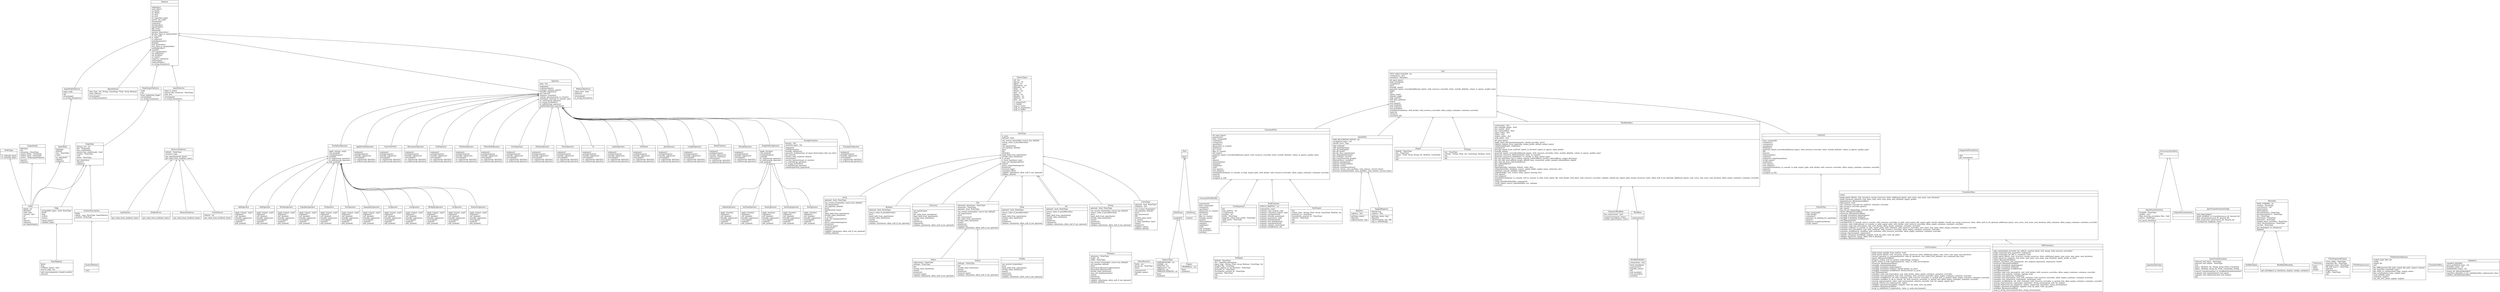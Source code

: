digraph "classes_janis_core" {
charset="utf-8"
rankdir=BT
"0" [label="{AddOperator|\l|apply_to(arg1, arg2)\largtypes()\lcwl_symbol()\lfriendly_signature()\lreturntype()\lsymbol()\lwdl_symbol()\l}", shape="record"];
"1" [label="{AliasSelector|data_type : Int, String, UnionType, Float, Array, Boolean\linner_selector\l|returntype()\lto_string_formatter()\l}", shape="record"];
"2" [label="{AndOperator|\l|apply_to(arg1, arg2)\largtypes()\lcwl_symbol()\lfriendly_signature()\lreturntype()\lsymbol()\lwdl_symbol()\l}", shape="record"];
"3" [label="{ApplyPrefixOperator|\l|argtypes()\levaluate(inputs)\lfriendly_signature()\lreturntype()\lto_cwl(unwrap_operator)\lto_wdl(unwrap_operator)\l}", shape="record"];
"4" [label="{Array|optional : bool, NoneType\l|can_receive_from(other, source_has_default)\lcwl_input(value)\lcwl_type(has_default)\ldoc()\lfundamental_type()\lid()\linput_field_from_input(meta)\linvalid_value_hint(meta)\lis_array()\lmap_cwl_type(parameter)\lname()\lparse_value(valuetoparse)\lprimitive()\lreceived_type()\lschema(cls)\lsubtype()\lvalidate_value(meta, allow_null_if_not_optional)\lwdl(has_default)\l}", shape="record"];
"5" [label="{AsBoolOperator|\l|apply_to(value)\largtypes()\lcwl_symbol()\lfriendly_signature()\lreturntype()\lsymbol()\lwdl_symbol()\l}", shape="record"];
"6" [label="{AsFloatOperator|\l|apply_to(value)\largtypes()\lcwl_symbol()\lfriendly_signature()\lreturntype()\lsymbol()\lwdl_symbol()\l}", shape="record"];
"7" [label="{AsIntOperator|\l|apply_to(value)\largtypes()\lcwl_symbol()\lfriendly_signature()\lreturntype()\lsymbol()\lwdl_symbol()\l}", shape="record"];
"8" [label="{AsStringOperator|\l|apply_to(value)\largtypes()\lcwl_symbol()\lfriendly_signature()\lreturntype()\lsymbol()\lwdl_symbol()\l}", shape="record"];
"9" [label="{AssertNotNull|\l|argtypes()\levaluate(inputs)\lfriendly_signature()\lreturntype()\lto_cwl(unwrap_operator)\lto_wdl(unwrap_operator)\l}", shape="record"];
"10" [label="{BasenameOperator|\l|argtypes()\levaluate(inputs)\lfriendly_signature()\lreturntype()\lto_cwl(unwrap_operator)\lto_wdl(unwrap_operator)\l}", shape="record"];
"11" [label="{BatchRunTool|fields : set\lgroup_by : NoneType\linner\l|constructor()\lfriendly_name()\lid()\l}", shape="record"];
"12" [label="{Boolean|optional : bool, NoneType\l|coerce_value_if_possible(value)\ldoc()\linput_field_from_input(meta)\linvalid_value_hint(meta)\lname()\lprimitive()\lvalidate_value(meta, allow_null_if_not_optional)\l}", shape="record"];
"13" [label="{CaptureType|CHROMOSOME : str\lEXOME : str\lNINETYX : str\lTARGETED : str\lTHIRTYX : str\lTHREEHUNDREDX : str\l|key()\lsymbols()\l}", shape="record"];
"14" [label="{CeilOperator|\l|argtypes()\levaluate(inputs)\lfriendly_signature()\lreturntype()\lto_cwl(unwrap_operator)\lto_wdl(unwrap_operator)\l}", shape="record"];
"15" [label="{CodeTool|\l|base_command()\lcontainer()\lcontainers()\lcpus(hints)\ldisk(hints)\lgenerate_inputs_override(additional_inputs, with_resource_overrides, hints, include_defaults, values_to_ignore, quality_type)\lid()\linputs()\lmemory(hints)\loutputs()\lprepared_script(translation)\lscript_name()\ltime(hints)\ltool_inputs()\ltool_outputs()\ltranslate(translation, to_console, to_disk, export_path, with_docker, with_resource_overrides, allow_empty_container, container_override)\ltype(cls)\lversion()\lwrapped_in_wf()\l}", shape="record"];
"16" [label="{CommandTool|\l|all_input_keys()\larguments()\lbase_command()\lcontainer()\lcontainers()\lcpus(hints)\ldirectories_to_create()\ldisk(hints)\lenv_vars()\lfiles_to_create()\lfull_name()\lgenerate_inputs_override(additional_inputs, with_resource_overrides, hints, include_defaults, values_to_ignore, quality_type)\lhelp()\lid()\linputs()\lmemory(hints)\loutputs()\ltime(hints)\ltool()\ltool_inputs()\ltool_outputs()\ltranslate(translation, to_console, to_disk, export_path, with_docker, with_resource_overrides, allow_empty_container, container_override)\ltype(cls)\lversion()\lwrapped_in_wf()\l}", shape="record"];
"17" [label="{CommandToolBuilder|\l|arguments()\lbase_command()\lcontainer()\lcpus(hints)\ldirectories_to_create()\ldisk(hints)\lenv_vars()\lfiles_to_create()\lfriendly_name()\linputs()\lmemory(hints)\loutputs()\ltime(hints)\ltool()\ltool_module()\ltool_provider()\lversion()\l}", shape="record"];
"19" [label="{CpuSelector|\l|get_value_from_tool(tool, hints)\l}", shape="record"];
"21" [label="{CwlTranslator|\l|build_initial_workdir_from_tool(cls, tool)\lbuild_inputs_file(cls, tool, recursive, merge_resources, hints, additional_inputs, max_cores, max_mem, max_duration)\lconvert_operator_to_commandtool(cls, step_id, operators, tool, select_first_element, use_command_line_tool)\linputs_filename(workflow)\lprepare_output_eval_for_python_codetool(tag, outtype)\lquote_values_if_code_environment(cls, value, is_code_environment)\lresources_filename(workflow)\lstringify_commentedmap(m)\lstringify_translated_inputs(inputs)\lstringify_translated_tool(tool, should_format, as_json)\lstringify_translated_workflow(wf, should_format, as_json)\ltool_filename(tool)\ltranslate_code_tool_internal(cls, tool, with_docker, allow_empty_container, container_override)\ltranslate_tool_internal(cls, tool, with_container, with_resource_overrides, allow_empty_container, container_override)\ltranslate_workflow(cls, wf, with_container, with_resource_overrides, is_nested_tool, is_packed, allow_empty_container, container_override)\ltranslate_workflow_to_all_in_one(cls, wf, with_resource_overrides, is_nested_tool, allow_empty_container, container_override)\lunwrap_expression(cls, value, code_environment, selector_override, tool, for_output, inputs_dict)\lunwrap_selector_for_reference(cls, value)\lvalidate_command_for(wfpath, inppath, tools_dir_path, tools_zip_path)\lworkflow_filename(workflow)\lwrap_in_codeblock_if_required(cls, value, is_code_environment)\l}", shape="record"];
"22" [label="{DataType|is_prim\loptional : bool\l|can_receive_from(other, source_has_default)\lcoerce_value_if_possible(value)\lcopy()\lcwl_input(value)\lcwl_type(has_default)\ldoc()\lid()\lidentify()\linput_field_from_input(meta)\linvalid_value_hint(meta)\lis_array()\lis_base_type(base_type)\lmap_cwl_type(parameter)\lname()\lparse_value(valuetoparse)\lprimitive()\lreceived_type()\lsecondary_files()\lvalidate_value(meta, allow_null_if_not_optional)\lwdl(has_default)\l}", shape="record"];
"23" [label="{Directory|\l|cwl_input(value)\ldoc()\lget_value_from_meta(meta)\linput_field_from_input(meta)\linvalid_value_hint(meta)\lname()\lprimitive()\lschema(cls)\lvalidate_value(meta, allow_null_if_not_optional)\l}", shape="record"];
"24" [label="{DiskSelector|\l|get_value_from_tool(tool, hints)\l}", shape="record"];
"25" [label="{DivideOperator|\l|apply_to(arg1, arg2)\largtypes()\lcwl_symbol()\lfriendly_signature()\lreturntype()\lsymbol()\lwdl_symbol()\l}", shape="record"];
"26" [label="{DocumentationMeta|doc\l|}", shape="record"];
"27" [label="{Double|\l|can_receive_from(other)\ldoc()\linput_field_from_input(meta)\linvalid_value_hint(meta)\lname()\lprimitive()\lschema(cls)\lvalidate_value(meta, allow_null_if_not_optional)\l}", shape="record"];
"29" [label="{DynamicWorkflow|has_constructed : bool\l|constructor(inputs, hints)\lmodify_inputs(inputs, hints)\l}", shape="record"];
"30" [label="{Edge|compatible_types : bool, NoneType\lfinish\lftag\lscatter\lsource\l|check_types()\lvalidate_tags()\l}", shape="record"];
"31" [label="{Engine|CROMWELL : str\l|key()\lsymbols()\l}", shape="record"];
"32" [label="{EqualityOperator|\l|apply_to(arg1, arg2)\largtypes()\lcwl_symbol()\lfriendly_signature()\lreturntype()\lsymbol()\lwdl_symbol()\l}", shape="record"];
"34" [label="{File|alternate_extensions : NoneType\lextension : NoneType\loptional : bool, NoneType\l|can_receive_from(other, source_has_default)\lcwl_input(value)\ldoc()\lget_extensions()\lget_value_from_meta(meta)\linvalid_value_hint(meta)\lname()\lprimitive()\lschema(cls)\lvalidate_value(meta, allow_null_if_not_optional)\l}", shape="record"];
"35" [label="{FileSizeOperator|\l|argtypes()\levaluate(inputs)\lfriendly_signature()\lreturntype()\lto_cwl(unwrap_operator)\lto_wdl(unwrap_operator)\l}", shape="record"];
"36" [label="{Filename|extension : NoneType\lprefix : str\lsuffix : NoneType\l|can_receive_from(other, source_has_default)\lcwl_type(has_default)\ldoc()\lgenerated_filename(replacements)\lgenerated_filenamecwl()\linvalid_value_hint(meta)\lmap_cwl_type(parameter)\lname()\lprimitive()\lschema(cls)\lvalidate_value(meta, allow_null_if_not_optional)\lwdl(has_default)\l}", shape="record"];
"37" [label="{FilterNullOperator|\l|argtypes()\levaluate(inputs)\lfriendly_signature()\lreturntype()\lto_cwl(unwrap_operator)\lto_wdl(unwrap_operator)\l}", shape="record"];
"38" [label="{FirstOperator|\l|argtypes()\levaluate(inputs)\lfriendly_signature()\lreturntype()\lto_cwl(unwrap_operator)\lto_wdl(unwrap_operator)\l}", shape="record"];
"39" [label="{FlattenOperator|\l|argtypes()\levaluate(inputs)\lfriendly_signature()\lreturntype()\lto_cwl(unwrap_operator)\lto_wdl(unwrap_operator)\l}", shape="record"];
"40" [label="{Float|optional : bool, NoneType\l|coerce_value_if_possible(value)\ldoc()\linput_field_from_input(meta)\linvalid_value_hint(meta)\lname()\lprimitive()\lvalidate_value(meta, allow_null_if_not_optional)\l}", shape="record"];
"41" [label="{FloorOperator|\l|argtypes()\levaluate(inputs)\lfriendly_signature()\lreturntype()\lto_cwl(unwrap_operator)\lto_wdl(unwrap_operator)\l}", shape="record"];
"42" [label="{GtOperator|\l|apply_to(arg1, arg2)\largtypes()\lcwl_symbol()\lfriendly_signature()\lreturntype()\lsymbol()\lwdl_symbol()\l}", shape="record"];
"43" [label="{GteOperator|\l|apply_to(arg1, arg2)\largtypes()\lcwl_symbol()\lfriendly_signature()\lreturntype()\lsymbol()\lwdl_symbol()\l}", shape="record"];
"44" [label="{Hint|\l|key()\l}", shape="record"];
"45" [label="{HintArray|\l|items()\l}", shape="record"];
"46" [label="{HintEnum|\l|symbols()\l}", shape="record"];
"47" [label="{If|\l|argtypes()\levaluate(inputs)\lfriendly_signature()\lreturntype()\lto_cwl(unwrap_operator)\lto_wdl(unwrap_operator)\l}", shape="record"];
"49" [label="{IndexOperator|\l|argtypes()\levaluate(inputs)\lfriendly_signature()\lreturntype()\lto_cwl(unwrap_operator)\lto_wdl(unwrap_operator)\l}", shape="record"];
"50" [label="{InequalityOperator|\l|apply_to(arg1, arg2)\largtypes()\lcwl_symbol()\lfriendly_signature()\lreturntype()\lsymbol()\lwdl_symbol()\l}", shape="record"];
"51" [label="{InputDocumentation|example : NoneType\lquality : user\lskip_sourcing_secondary_files : bool\lsource : NoneType\l|try_parse_from(doc)\l}", shape="record"];
"52" [label="{InputNode|datatype\ldefault\ldoc : NoneType\lvalue\l|as_operator()\linputs()\loutputs()\l}", shape="record"];
"53" [label="{InputNodeSelector|input_node\l|id()\lreturntype()\lto_string_formatter()\l}", shape="record"];
"54" [label="{InputQualityType|\l|}", shape="record"];
"55" [label="{InputSelector|input_to_select\lremove_file_extension : NoneType\ltype_hint\l|returntype()\lto_string_formatter()\l}", shape="record"];
"56" [label="{Int|optional : bool, NoneType\l|coerce_value_if_possible(value)\ldoc()\linput_field_from_input(meta)\linvalid_value_hint(meta)\lname()\lprimitive()\lschema(cls)\lvalidate_value(meta, allow_null_if_not_optional)\l}", shape="record"];
"61" [label="{IsDefined|\l|argtypes()\levaluate(inputs)\lfriendly_signature()\lreturntype()\lto_cwl(unwrap_operator)\lto_wdl(unwrap_operator)\l}", shape="record"];
"62" [label="{JanisShed|MAX_RECURSION_DEPTH : int\lrecognised_types : set\lshould_trace : bool\l|add_tool(tool)\ladd_type(datatype)\lget_all_datatypes()\lget_all_tools()\lget_by_class_name(name)\lget_datatype(datatype)\lget_tool(tool, version)\lget_transformation_graph()\lhydrate(force, modules)\lhydrate_datapoints()\lhydrate_from(modules)\lhydrate_tools()\lhydrate_transformations()\lprocess_cls(cls, seen_modules, seen_classes, current_layer)\ltraverse_module(module, seen_modules, seen_classes, current_layer)\l}", shape="record"];
"63" [label="{JanisTransformation|relevant_tool_input : NoneType\lrelevant_tool_output : NoneType\ltool\ltype1 : Boolean, Int, String, Array, Float, UnionType\ltype2 : Boolean, Array, Int, Float, UnionType, String\l|convert_transformations_to_workflow(transformations)\levaluate_tool_input(relevant_tool_input)\levaluate_tool_output(relevant_tool_output)\lid()\l}", shape="record"];
"64" [label="{JanisTransformationGraph|\l|add_edges(edges)\lbuild_workflow_to_translate(source_dt, desired_dt)\lfind_connection(source_dt, desired_dt)\lfind_connection_inner(source_dt, desired_dt)\ltrace(parent_mapping, start)\l}", shape="record"];
"65" [label="{JoinOperator|\l|argtypes()\levaluate(inputs)\lfriendly_signature()\lreturntype()\lto_cwl(unwrap_operator)\lto_wdl(unwrap_operator)\l}", shape="record"];
"66" [label="{LengthOperator|\l|argtypes()\levaluate(inputs)\lfriendly_signature()\lreturntype()\lto_cwl(unwrap_operator)\lto_wdl(unwrap_operator)\l}", shape="record"];
"69" [label="{LtOperator|\l|apply_to(arg1, arg2)\largtypes()\lcwl_symbol()\lfriendly_signature()\lreturntype()\lsymbol()\lwdl_symbol()\l}", shape="record"];
"70" [label="{LteOperator|\l|apply_to(arg1, arg2)\largtypes()\lcwl_symbol()\lfriendly_signature()\lreturntype()\lsymbol()\lwdl_symbol()\l}", shape="record"];
"71" [label="{MemorySelector|\l|get_value_from_tool(tool, hints)\l}", shape="record"];
"72" [label="{Metadata|DATE_FORMAT : str\lcitation : NoneType\lcontributors : list\ldateCreated\ldateUpdated\ldocumentation : NoneType\ldocumentationUrl : NoneType\ldoi : NoneType\linstitution : NoneType\lkeywords : NoneType\lsample_input_overrides : NoneType\lshort_documentation : NoneType\lversion : NoneType\l|get_dict(object_to_checksum)\lupdate()\l}", shape="record"];
"73" [label="{MultiplyOperator|\l|apply_to(arg1, arg2)\largtypes()\lcwl_symbol()\lfriendly_signature()\lreturntype()\lsymbol()\lwdl_symbol()\l}", shape="record"];
"74" [label="{NativeTypes|all : list\lkArray : str\lkBool : str\lkDirectory : str\lkDouble : str\lkFile : str\lkFloat : str\lkInt : str\lkLong : str\lkStderr : str\lkStdout : str\lkStr : str\l|is_primitive(t)\lis_valid(t)\lmap_to_cwl(t)\lmap_to_primitive(t)\lmap_to_wdl(t)\l}", shape="record"];
"75" [label="{Node|depth : int\lidentifier\lnode_type\lsources : dict\lwf\l|id()\linputs()\loutputs()\lset_depth(depth)\l}", shape="record"];
"77" [label="{NodeType|\l|to_col(node_type)\lto_str(node_type)\l}", shape="record"];
"79" [label="{NotOperator|\l|apply_to(value)\largtypes()\lcwl_symbol()\lfriendly_signature()\lreturntype()\lsymbol()\lwdl_symbol()\l}", shape="record"];
"80" [label="{Operator|args : list\l|argtypes()\levaluate(inputs)\levaluate_arg(arg, inputs)\lfriendly_signature()\lget_leaves()\lrequires_contents()\lrewrite_operator(args_to_rewrite)\lsubstitute_arg(args_to_rewrite, arg)\lto_cwl(unwrap_operator)\lto_string_formatter()\lto_wdl(unwrap_operator)\lvalidate(perform_typecheck)\l}", shape="record"];
"81" [label="{OrOperator|\l|apply_to(arg1, arg2)\largtypes()\lcwl_symbol()\lfriendly_signature()\lreturntype()\lsymbol()\lwdl_symbol()\l}", shape="record"];
"82" [label="{OutputDocumentation|\l|}", shape="record"];
"83" [label="{OutputNode|datatype\ldoc\lextension : NoneType\loutput_folder : NoneType\loutput_name : NoneType\lsource : StepOutputSelector\l|inputs()\loutputs()\l}", shape="record"];
"86" [label="{PythonTool|\l|base_command()\lcode_block()\lcontainer()\lgenerate_cli_binding_for_input(inp)\linputs()\lprepared_script(translation)\lscript_name()\l}", shape="record"];
"87" [label="{ReadContents|\l|argtypes()\levaluate(inputs)\lfriendly_signature()\lrequires_contents()\lreturntype()\lto_cwl(unwrap_operator)\lto_wdl(unwrap_operator)\l}", shape="record"];
"88" [label="{Registry|registry : dict\l|get(type_name)\lobjects()\lregister(name, obj)\l}", shape="record"];
"90" [label="{ResourceSelector|default : NoneType\lresource_type\l|get_operation(tool, hints)\lget_value_from_tool(tool, hints)\l}", shape="record"];
"92" [label="{RoundOperator|\l|argtypes()\levaluate(inputs)\lfriendly_signature()\lreturntype()\lto_cwl(unwrap_operator)\lto_wdl(unwrap_operator)\l}", shape="record"];
"93" [label="{ScatterDescription|fields\llabels : map, NoneType, InputSelector\lmethod : NoneType\l|}", shape="record"];
"94" [label="{ScatterMethod|\l|cwl()\l}", shape="record"];
"95" [label="{Selector|\l|add(other)\land_(other)\las_bool()\las_float()\las_int()\las_str()\las_type(data_type)\lassert_not_null()\lbasename()\lcontents()\ldivide(other)\lequals(other)\lfile_size()\lflattened()\lgreater_than(other)\lgreater_than_or_equals(other)\lis_not_null()\lis_null()\lis_selector()\ljoined(separator)\llength()\lless_than(other)\lless_than_or_equals(other)\lmultiply(other)\lnegate()\lnot_equals(other)\lop_and(other)\lop_or(other)\lor_(other)\lrequires_contents()\lreturntype()\lsubtract(other)\lto_string_formatter()\l}", shape="record"];
"96" [label="{SingleValueOperator|\l|apply_to(value)\lcwl_symbol()\levaluate(inputs)\lsymbol()\lto_cwl(unwrap_operator)\lto_wdl(unwrap_operator)\lwdl_symbol()\l}", shape="record"];
"97" [label="{Stderr|stderrname : NoneType\lsubtype : NoneType\l|id()\linvalid_value_hint(meta)\lname()\lprimitive()\lreceived_type()\lvalidate_value(meta, allow_null_if_not_optional)\l}", shape="record"];
"98" [label="{Stdout|subtype : NoneType\l|id()\linvalid_value_hint(meta)\lname()\lprimitive()\lreceived_type()\lvalidate_value(meta, allow_null_if_not_optional)\l}", shape="record"];
"99" [label="{StepNode|always_set : set\ldoc : NoneType\lhas_conditionals\lparent_has_conditionals : bool\lscatter : NoneType\ltool\lwhen : NoneType\l|get_item(item)\linputs()\loutputs()\l}", shape="record"];
"100" [label="{StepOutputSelector|node\ltag\l|from_tuple(step_tuple)\lreturntype()\lto_string_formatter()\l}", shape="record"];
"101" [label="{StepTagInput|finish\lftag\lmultiple_inputs : bool\lsource_map : list\l|add_source(operator, should_scatter)\lsource()\l}", shape="record"];
"102" [label="{String|optional : bool, NoneType\l|can_receive_from(other, source_has_default)\lcoerce_value_if_possible(value)\ldoc()\linput_field_from_input(meta)\linvalid_value_hint(meta)\lname()\lprimitive()\lschema(cls)\lvalidate_value(meta, allow_null_if_not_optional)\l}", shape="record"];
"103" [label="{StringFormatter|kwargs : dict\lresolved_types : list\l|argtypes()\levaluate(inputs)\lfriendly_signature()\lgenerate_combinations_of_input_dicts(values_that_are_lists)\lget_leaves()\lresolve_with_resolved_values()\lreturntype()\lrewrite_operator(args_to_rewrite)\lto_cwl(unwrap_operator)\lto_string_formatter()\lto_wdl(unwrap_operator)\lvalidate(perform_typecheck)\l}", shape="record"];
"104" [label="{SubtractOperator|\l|apply_to(arg1, arg2)\largtypes()\lcwl_symbol()\lfriendly_signature()\lreturntype()\lsymbol()\lwdl_symbol()\l}", shape="record"];
"105" [label="{SupportedTranslation|\l|all()\lget_translator()\l}", shape="record"];
"106" [label="{TInput|default : NoneType\ldoc : NoneType\lintype : Float, Array, String, Int, Boolean, UnionType\ltag\l|id()\l}", shape="record"];
"107" [label="{TOutput|doc : NoneType\louttype : String, Float, Int, UnionType, Boolean, Array\ltag\l|id()\l}", shape="record"];
"108" [label="{TTestCase|input\lname\loutput\l|}", shape="record"];
"109" [label="{TTestExpectedOutput|array_index : NoneType\lexpected_file : NoneType\lexpected_value : NoneType\lfile_diff_source : NoneType\loperator\lpreprocessor\lsuffix : NoneType\ltag\l|}", shape="record"];
"110" [label="{TTestPreprocessor|\l|}", shape="record"];
"111" [label="{TaggedRegistry|default_tag\lregistry : dict\l|get(type_name, tag)\lobjects()\lregister(name, tag, obj)\ltag_or_default(tag)\l}", shape="record"];
"112" [label="{TimeSelector|default : int\l|get_value_from_tool(tool, hints)\l}", shape="record"];
"114" [label="{Tool|TEST_DATA_FOLDER : str\lconnections : dict\lmetadata : Metadata\l|all_input_keys()\lbind_metadata()\lcontainers()\ldoc()\lfriendly_name()\lgenerate_inputs_override(additional_inputs, with_resource_overrides, hints, include_defaults, values_to_ignore, quality_type)\lhelp()\lid()\linputs_map()\loutputs_map()\lskip_test(cls)\ltest_data_path(cls)\ltests()\ltool_inputs()\ltool_module()\ltool_outputs()\ltool_provider()\ltranslate(translation, with_docker, with_resource_overrides, allow_empty_container, container_override)\ltype(cls)\lversion()\lversioned_id()\l}", shape="record"];
"115" [label="{ToolArgument|doc\lexpr_pattern : str\lis_expression\lposition : int\lprefix : NoneType\lseparate_value_from_prefix : NoneType\lshell_quote : NoneType\lvalue\l|}", shape="record"];
"116" [label="{ToolEvaluator|STATUS_SKIPPED : str\l|evaluate(cls, tool)\levaluate_code_tool(cls, tool)\levaluate_command_tool(cls, tool)\levaluate_container(tool)\levaluate_friendly_name(tool)\levaluate_generic(cls, tool)\levaluate_metadata(tool)\levaluate_tool_module(tool)\levaluate_translation(tool)\levaluate_unittest_exists(tool)\levaluate_workflow(cls, wf)\l}", shape="record"];
"117" [label="{ToolInput|default : NoneType\ldoc : InputDocumentation\linput_type : String, Float, Array, Boolean, UnionType, Int\llocalise_file : NoneType\lprefix_applies_to_all_elements : NoneType\lpresents_as : NoneType\lsecondaries_present_as : NoneType\lseparator : NoneType\ltag\l|id()\l}", shape="record"];
"118" [label="{ToolMetadata|\l|}", shape="record"];
"119" [label="{ToolOutput|doc\loutput_type : String, Float, Array, UnionType, Boolean, Int\lpresents_as : NoneType\lsecondaries_present_as : NoneType\lselector : NoneType\ltag\l|id()\l}", shape="record"];
"120" [label="{ToolTestSuiteRunner|cached_input_files_dir\lconfig\loutput_dir\ltool\l|file_diff(expected_file_path, output_file_path, output_content)\lget_expected_value(test_logic)\lget_value_to_compare(test_logic, output_value)\lline_count(output_value, output_type)\lread_md5(file_path)\lrun(input, engine)\lrun_one_test_case(t, engine, output)\l}", shape="record"];
"123" [label="{TranslatorBase|name\l|build_inputs_file(cls, tool, recursive, merge_resources, hints, additional_inputs, max_cores, max_mem, max_duration)\lbuild_resources_input(cls, tool, hints, max_cores, max_mem, max_duration, inputs, prefix)\ldependencies_filename(workflow)\lfilename(cls, tool)\lget_container_override_for_tool(tool, container_override)\lget_resource_override_inputs()\lget_type(t)\linp_can_be_skipped(inp, override_value)\linputs_filename(workflow)\lresources_filename(workflow)\lstringify_translated_inputs(inputs)\lstringify_translated_tool(tool)\lstringify_translated_workflow(wf)\ltool_filename(tool)\ltranslate(tool, to_console, tool_to_console, with_resource_overrides, to_disk, write_inputs_file, export_path, should_validate, should_zip, merge_resources, hints, allow_null_if_not_optional, additional_inputs, max_cores, max_mem, max_duration, with_container, allow_empty_container, container_override)\ltranslate_code_tool(codetool, to_console, to_disk, export_path, with_docker, with_resource_overrides, allow_empty_container, container_override)\ltranslate_code_tool_internal(cls, tool, with_docker, allow_empty_container, container_override)\ltranslate_tool(tool, to_console, to_disk, export_path, with_container, with_resource_overrides, max_cores, max_mem, allow_empty_container, container_override)\ltranslate_tool_internal(cls, tool, with_container, with_resource_overrides, allow_empty_container, container_override)\ltranslate_workflow(cls, workflow, with_container, with_resource_overrides, allow_empty_container, container_override)\lunwrap_expression(cls, expression)\lvalidate_command_for(wfpath, inppath, tools_dir_path, tools_zip_path)\lvalidate_inputs(cls, inputs, allow_null_if_optional)\lworkflow_filename(workflow)\l}", shape="record"];
"124" [label="{TranslatorMeta|\l|}", shape="record"];
"125" [label="{TransposeOperator|\l|argtypes()\levaluate(inputs)\lfriendly_signature()\lreturntype()\lto_cwl(unwrap_operator)\lto_wdl(unwrap_operator)\l}", shape="record"];
"126" [label="{TwoValueOperator|\l|apply_to(arg1, arg2)\lcwl_symbol()\levaluate(inputs)\lsymbol()\lto_cwl(unwrap_operator)\lto_wdl(unwrap_operator)\lwdl_symbol()\l}", shape="record"];
"127" [label="{UnionType|optional : bool, NoneType\lsubtypes : list\l|can_receive_from(other)\lcwl_type(has_default)\ldoc()\lget_extensions()\lid()\linvalid_value_hint()\lis_array()\lis_base_type(base_type)\lname()\lprimitive()\lvalidate_value()\lwdl(has_default)\l}", shape="record"];
"128" [label="{Validators|compiled_identifier\lextra_prohibited_keys : set\lidentifier_regex : str\lnonidentifier_regex : str\l|reason_for_failure(identifier)\ltransform_identifier_to_be_valid(identifier, replacement_char)\lvalidate_identifier(identifier)\l}", shape="record"];
"129" [label="{WdlTranslator|\l|add_runtimefield_overrides_for_wdl(cls, runtime_block, tool, inmap, with_resource_overrides)\lbuild_command_from_inputs(cls, toolinputs)\lbuild_commands_for_file_to_create(cls, tool)\lbuild_inputs_file(cls, tool, recursive, merge_resources, hints, additional_inputs, max_cores, max_mem, max_duration)\lbuild_resources_input(cls, tool, hints, max_cores, max_mem, max_duration, inputs, prefix, is_root)\linputs_filename(workflow)\lprepare_secondary_tool_outputs(cls, out, original_expression, expression, toolid)\lresources_filename(workflow)\lstringify_translated_inputs(inputs)\lstringify_translated_tool(tool)\lstringify_translated_workflow(wf)\ltool_filename(tool)\ltranslate_code_tool_internal(cls, tool, with_docker, with_resource_overrides, allow_empty_container, container_override)\ltranslate_tool_args(cls, toolargs, inpmap, tool)\ltranslate_tool_inputs(cls, toolinputs)\ltranslate_tool_internal(cls, tool, with_container, with_resource_overrides, allow_empty_container, container_override)\ltranslate_tool_outputs(cls, tooloutputs, inputsmap, tool)\ltranslate_workflow(cls, wfi, with_container, with_resource_overrides, is_nested_tool, allow_empty_container, container_override)\lunwrap_expression(cls, expression, inputsdict, string_environment, tool, for_output)\lunwrap_expression_for_output(cls, output, expression, inputsdict, string_environment)\lvalidate_command_for(wfpath, inppath, tools_dir_path, tools_zip_path)\lworkflow_filename(workflow)\lwrap_if_string_environment(value, string_environment)\l}", shape="record"];
"130" [label="{WildcardSelector|select_first : bool\lwildcard\l|returntype()\lto_string_formatter()\l}", shape="record"];
"131" [label="{Workflow|\l|constructor()\l}", shape="record"];
"132" [label="{WorkflowBase|connections : dict\lhas_multiple_inputs : bool\lhas_scatter : bool\lhas_subworkflow : bool\linput_nodes : dict\lnodes : dict\loutput_nodes : dict\lstep_nodes : dict\l|all_input_keys()\lapply_input_documentation(inputs, should_override, strict)\lcapture_outputs_from_step(step, output_prefix, default_output_name)\lconditional(stepid, conditions)\lcontainers()\lforward_inputs_from_tool(tool, inputs_to_forward, inputs_to_ignore, input_prefix)\lfriendly_name()\lgenerate_inputs_override(additional_inputs, with_resource_overrides, hints, include_defaults, values_to_ignore, quality_type)\lgenerate_resources_file(translation, hints, to_console)\lgenerate_resources_table(hints, to_console, to_disk, output_type)\lget_dot_plot(show, log_to_stdout, expand_subworkflows, persist_subworkflows, output_directory)\lget_dot_plot_internal(tool, graph, default_base_connection, prefix, expand_subworkflows, depth)\lget_step_ids_from_selector(selector)\lget_subworkflows()\lget_tools()\linput(identifier, datatype, default, value, doc)\loutput(identifier, datatype, source, output_folder, output_name, extension, doc)\lreport(to_console, tabulate_tablefmt)\lstep(identifier, tool, scatter, when, ignore_missing, doc)\ltool_inputs()\ltool_outputs()\ltranslate(translation, to_console, tool_to_console, to_disk, write_inputs_file, with_docker, with_hints, with_resource_overrides, validate, should_zip, export_path, merge_resources, hints, allow_null_if_not_optional, additional_inputs, max_cores, max_mem, max_duration, allow_empty_container, container_override)\ltype(cls)\lverify_identifier(identifier, component)\lverify_output_source_type(identifier, out, outtype)\lversion()\l}", shape="record"];
"133" [label="{WorkflowBuilder|connections : dict\l|bind_metadata()\lconstructor()\lfriendly_name()\lid()\ltool_module()\ltool_provider()\lversion()\l}", shape="record"];
"134" [label="{WorkflowMetadata|\l|get_dict(object_to_checksum, ninputs, nsteps, noutputs)\l}", shape="record"];
"0" -> "126" [arrowhead="empty", arrowtail="none"];
"1" -> "95" [arrowhead="empty", arrowtail="none"];
"2" -> "126" [arrowhead="empty", arrowtail="none"];
"5" -> "96" [arrowhead="empty", arrowtail="none"];
"6" -> "96" [arrowhead="empty", arrowtail="none"];
"7" -> "96" [arrowhead="empty", arrowtail="none"];
"8" -> "96" [arrowhead="empty", arrowtail="none"];
"9" -> "80" [arrowhead="empty", arrowtail="none"];
"13" -> "46" [arrowhead="empty", arrowtail="none"];
"14" -> "80" [arrowhead="empty", arrowtail="none"];
"17" -> "16" [arrowhead="empty", arrowtail="none"];
"19" -> "90" [arrowhead="empty", arrowtail="none"];
"24" -> "90" [arrowhead="empty", arrowtail="none"];
"25" -> "126" [arrowhead="empty", arrowtail="none"];
"27" -> "40" [arrowhead="empty", arrowtail="none"];
"29" -> "132" [arrowhead="empty", arrowtail="none"];
"31" -> "46" [arrowhead="empty", arrowtail="none"];
"32" -> "126" [arrowhead="empty", arrowtail="none"];
"36" -> "102" [arrowhead="empty", arrowtail="none"];
"41" -> "80" [arrowhead="empty", arrowtail="none"];
"42" -> "126" [arrowhead="empty", arrowtail="none"];
"43" -> "126" [arrowhead="empty", arrowtail="none"];
"45" -> "44" [arrowhead="empty", arrowtail="none"];
"46" -> "44" [arrowhead="empty", arrowtail="none"];
"47" -> "80" [arrowhead="empty", arrowtail="none"];
"49" -> "80" [arrowhead="empty", arrowtail="none"];
"50" -> "126" [arrowhead="empty", arrowtail="none"];
"51" -> "26" [arrowhead="empty", arrowtail="none"];
"53" -> "95" [arrowhead="empty", arrowtail="none"];
"55" -> "95" [arrowhead="empty", arrowtail="none"];
"61" -> "80" [arrowhead="empty", arrowtail="none"];
"69" -> "126" [arrowhead="empty", arrowtail="none"];
"70" -> "126" [arrowhead="empty", arrowtail="none"];
"71" -> "90" [arrowhead="empty", arrowtail="none"];
"73" -> "126" [arrowhead="empty", arrowtail="none"];
"79" -> "96" [arrowhead="empty", arrowtail="none"];
"81" -> "126" [arrowhead="empty", arrowtail="none"];
"82" -> "26" [arrowhead="empty", arrowtail="none"];
"90" -> "55" [arrowhead="empty", arrowtail="none"];
"92" -> "80" [arrowhead="empty", arrowtail="none"];
"96" -> "80" [arrowhead="empty", arrowtail="none"];
"97" -> "34" [arrowhead="empty", arrowtail="none"];
"98" -> "34" [arrowhead="empty", arrowtail="none"];
"100" -> "95" [arrowhead="empty", arrowtail="none"];
"104" -> "126" [arrowhead="empty", arrowtail="none"];
"112" -> "90" [arrowhead="empty", arrowtail="none"];
"117" -> "115" [arrowhead="empty", arrowtail="none"];
"118" -> "72" [arrowhead="empty", arrowtail="none"];
"126" -> "80" [arrowhead="empty", arrowtail="none"];
"130" -> "95" [arrowhead="empty", arrowtail="none"];
"131" -> "132" [arrowhead="empty", arrowtail="none"];
"133" -> "131" [arrowhead="empty", arrowtail="none"];
"134" -> "72" [arrowhead="empty", arrowtail="none"];
"132" -> "114" [arrowhead="empty", arrowtail="none"];
"15" -> "114" [arrowhead="empty", arrowtail="none"];
"16" -> "114" [arrowhead="empty", arrowtail="none"];
"21" -> "123" [arrowhead="empty", arrowtail="none"];
"129" -> "123" [arrowhead="empty", arrowtail="none"];
"86" -> "15" [arrowhead="empty", arrowtail="none"];
"35" -> "80" [arrowhead="empty", arrowtail="none"];
"37" -> "80" [arrowhead="empty", arrowtail="none"];
"38" -> "80" [arrowhead="empty", arrowtail="none"];
"39" -> "80" [arrowhead="empty", arrowtail="none"];
"65" -> "80" [arrowhead="empty", arrowtail="none"];
"66" -> "80" [arrowhead="empty", arrowtail="none"];
"87" -> "80" [arrowhead="empty", arrowtail="none"];
"103" -> "80" [arrowhead="empty", arrowtail="none"];
"125" -> "80" [arrowhead="empty", arrowtail="none"];
"3" -> "80" [arrowhead="empty", arrowtail="none"];
"10" -> "80" [arrowhead="empty", arrowtail="none"];
"75" -> "77" [arrowhead="empty", arrowtail="none"];
"75" -> "52" [arrowhead="empty", arrowtail="none"];
"75" -> "99" [arrowhead="empty", arrowtail="none"];
"75" -> "83" [arrowhead="empty", arrowtail="none"];
"52" -> "53" [arrowhead="empty", arrowtail="none"];
"99" -> "100" [arrowhead="empty", arrowtail="none"];
"63" -> "64" [arrowhead="empty", arrowtail="none"];
"115" -> "16" [arrowhead="empty", arrowtail="none"];
"116" -> "16" [arrowhead="empty", arrowtail="none"];
"119" -> "16" [arrowhead="empty", arrowtail="none"];
"23" -> "22" [arrowhead="empty", arrowtail="none"];
"34" -> "22" [arrowhead="empty", arrowtail="none"];
"56" -> "22" [arrowhead="empty", arrowtail="none"];
"4" -> "22" [arrowhead="empty", arrowtail="none"];
"12" -> "22" [arrowhead="empty", arrowtail="none"];
"40" -> "22" [arrowhead="empty", arrowtail="none"];
"56" -> "22" [arrowhead="empty", arrowtail="none"];
"102" -> "22" [arrowhead="empty", arrowtail="none"];
"127" -> "22" [arrowhead="empty", arrowtail="none"];
"106" -> "114" [arrowhead="empty", arrowtail="none"];
"107" -> "114" [arrowhead="empty", arrowtail="none"];
"80" -> "95" [arrowhead="empty", arrowtail="none"];
"88" -> "62" [arrowhead="empty", arrowtail="none"];
"123" -> "105" [arrowhead="empty", arrowtail="none"];
"94" -> "93" [arrowhead="empty", arrowtail="none"];
"93" -> "99" [arrowhead="empty", arrowtail="none"];
"22" -> "74" [arrowhead="empty", arrowtail="none"];
"30" -> "99" [arrowhead="empty", arrowtail="none"];
"101" -> "30" [arrowhead="empty", arrowtail="none"];
"62" -> "114" [arrowhead="empty", arrowtail="none"];
"54" -> "51" [arrowhead="empty", arrowtail="none"];
"111" -> "62" [arrowhead="empty", arrowtail="none"];
// "4" -> "4" [arrowhead="diamond", arrowtail="none", fontcolor="green", label="_t", style="solid"];
// "4" -> "97" [arrowhead="diamond", arrowtail="none", fontcolor="green", label="subtype", style="solid"];
// "4" -> "98" [arrowhead="diamond", arrowtail="none", fontcolor="green", label="subtype", style="solid"];
// "12" -> "4" [arrowhead="diamond", arrowtail="none", fontcolor="green", label="_t", style="solid"];
// "12" -> "97" [arrowhead="diamond", arrowtail="none", fontcolor="green", label="subtype", style="solid"];
// "12" -> "98" [arrowhead="diamond", arrowtail="none", fontcolor="green", label="subtype", style="solid"];
// "34" -> "97" [arrowhead="diamond", arrowtail="none", fontcolor="green", label="subtype", style="solid"];
// "34" -> "98" [arrowhead="diamond", arrowtail="none", fontcolor="green", label="subtype", style="solid"];
// "40" -> "4" [arrowhead="diamond", arrowtail="none", fontcolor="green", label="_t", style="solid"];
// "40" -> "97" [arrowhead="diamond", arrowtail="none", fontcolor="green", label="subtype", style="solid"];
// "40" -> "98" [arrowhead="diamond", arrowtail="none", fontcolor="green", label="subtype", style="solid"];
// "54" -> "51" [arrowhead="diamond", arrowtail="none", fontcolor="green", label="quality", style="solid"];
// "56" -> "4" [arrowhead="diamond", arrowtail="none", fontcolor="green", label="_t", style="solid"];
// "56" -> "97" [arrowhead="diamond", arrowtail="none", fontcolor="green", label="subtype", style="solid"];
// "56" -> "98" [arrowhead="diamond", arrowtail="none", fontcolor="green", label="subtype", style="solid"];
// "102" -> "4" [arrowhead="diamond", arrowtail="none", fontcolor="green", label="_t", style="solid"];
// "102" -> "97" [arrowhead="diamond", arrowtail="none", fontcolor="green", label="subtype", style="solid"];
// "102" -> "98" [arrowhead="diamond", arrowtail="none", fontcolor="green", label="subtype", style="solid"];
// "124" -> "123" [arrowhead="diamond", arrowtail="none", fontcolor="green", label="__metaclass__", style="solid"];
// "127" -> "4" [arrowhead="diamond", arrowtail="none", fontcolor="green", label="_t", style="solid"];
// "127" -> "97" [arrowhead="diamond", arrowtail="none", fontcolor="green", label="subtype", style="solid"];
// "127" -> "98" [arrowhead="diamond", arrowtail="none", fontcolor="green", label="subtype", style="solid"];
}
